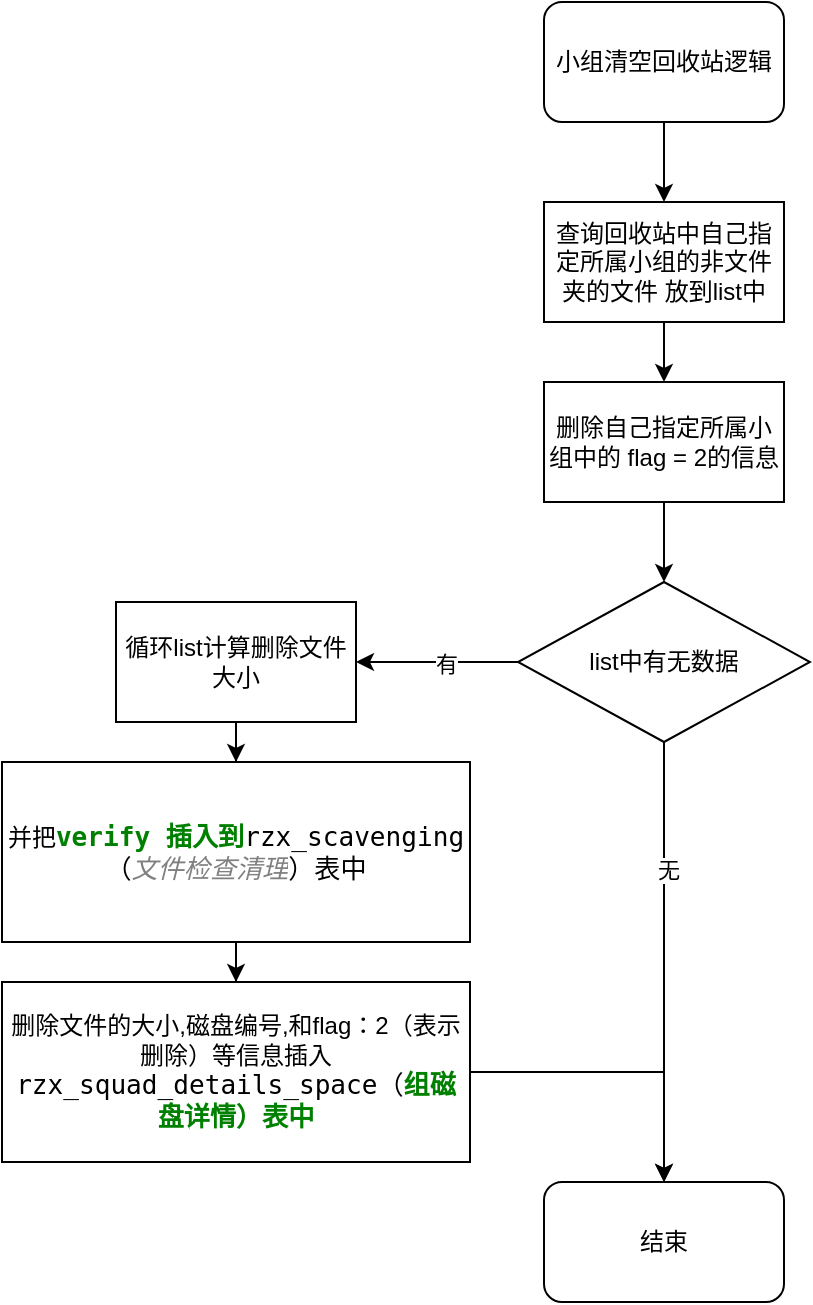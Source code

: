 <mxfile version="16.5.6" type="github">
  <diagram id="Hn0eFpKXFwliU4BVuuCb" name="Page-1">
    <mxGraphModel dx="613" dy="1097" grid="1" gridSize="10" guides="1" tooltips="1" connect="1" arrows="1" fold="1" page="1" pageScale="1" pageWidth="827" pageHeight="1169" math="0" shadow="0">
      <root>
        <mxCell id="0" />
        <mxCell id="1" parent="0" />
        <mxCell id="4ntTOsul2eVmQ6UXNJZA-1" value="结束" style="rounded=1;whiteSpace=wrap;html=1;" vertex="1" parent="1">
          <mxGeometry x="454" y="710" width="120" height="60" as="geometry" />
        </mxCell>
        <mxCell id="4ntTOsul2eVmQ6UXNJZA-6" value="" style="edgeStyle=orthogonalEdgeStyle;rounded=0;orthogonalLoop=1;jettySize=auto;html=1;" edge="1" parent="1" source="4ntTOsul2eVmQ6UXNJZA-2" target="4ntTOsul2eVmQ6UXNJZA-5">
          <mxGeometry relative="1" as="geometry" />
        </mxCell>
        <mxCell id="4ntTOsul2eVmQ6UXNJZA-2" value="小组清空回收站逻辑" style="rounded=1;whiteSpace=wrap;html=1;" vertex="1" parent="1">
          <mxGeometry x="454" y="120" width="120" height="60" as="geometry" />
        </mxCell>
        <mxCell id="4ntTOsul2eVmQ6UXNJZA-22" value="" style="edgeStyle=orthogonalEdgeStyle;rounded=0;orthogonalLoop=1;jettySize=auto;html=1;" edge="1" parent="1" source="4ntTOsul2eVmQ6UXNJZA-5" target="4ntTOsul2eVmQ6UXNJZA-11">
          <mxGeometry relative="1" as="geometry" />
        </mxCell>
        <mxCell id="4ntTOsul2eVmQ6UXNJZA-5" value="查询回收站中自己指定所属小组的非文件夹的文件 放到list中" style="rounded=0;whiteSpace=wrap;html=1;" vertex="1" parent="1">
          <mxGeometry x="454" y="220" width="120" height="60" as="geometry" />
        </mxCell>
        <mxCell id="4ntTOsul2eVmQ6UXNJZA-17" value="" style="edgeStyle=orthogonalEdgeStyle;rounded=0;orthogonalLoop=1;jettySize=auto;html=1;" edge="1" parent="1" source="4ntTOsul2eVmQ6UXNJZA-7" target="4ntTOsul2eVmQ6UXNJZA-16">
          <mxGeometry relative="1" as="geometry" />
        </mxCell>
        <mxCell id="4ntTOsul2eVmQ6UXNJZA-7" value="循环list计算删除文件大小" style="whiteSpace=wrap;html=1;rounded=0;" vertex="1" parent="1">
          <mxGeometry x="240" y="420" width="120" height="60" as="geometry" />
        </mxCell>
        <mxCell id="4ntTOsul2eVmQ6UXNJZA-26" value="" style="edgeStyle=orthogonalEdgeStyle;rounded=0;orthogonalLoop=1;jettySize=auto;html=1;" edge="1" parent="1" source="4ntTOsul2eVmQ6UXNJZA-11" target="4ntTOsul2eVmQ6UXNJZA-25">
          <mxGeometry relative="1" as="geometry" />
        </mxCell>
        <mxCell id="4ntTOsul2eVmQ6UXNJZA-11" value="&lt;span&gt;删除自己指定所属小组中的 flag = 2的信息&lt;/span&gt;" style="whiteSpace=wrap;html=1;rounded=0;" vertex="1" parent="1">
          <mxGeometry x="454" y="310" width="120" height="60" as="geometry" />
        </mxCell>
        <mxCell id="4ntTOsul2eVmQ6UXNJZA-19" value="" style="edgeStyle=orthogonalEdgeStyle;rounded=0;orthogonalLoop=1;jettySize=auto;html=1;" edge="1" parent="1" source="4ntTOsul2eVmQ6UXNJZA-16" target="4ntTOsul2eVmQ6UXNJZA-18">
          <mxGeometry relative="1" as="geometry" />
        </mxCell>
        <mxCell id="4ntTOsul2eVmQ6UXNJZA-16" value="并把&lt;span style=&quot;color: rgb(0 , 128 , 0) ; font-weight: bold ; background-color: rgb(255 , 255 , 255) ; font-family: &amp;#34;jetbrains mono&amp;#34; , monospace ; font-size: 9.8pt&quot;&gt;verify 插入到&lt;/span&gt;&lt;span style=&quot;background-color: rgb(255 , 255 , 255) ; font-family: &amp;#34;jetbrains mono&amp;#34; , monospace ; font-size: 9.8pt&quot;&gt;rzx_scavenging（&lt;/span&gt;&lt;span style=&quot;color: rgb(128 , 128 , 128) ; font-style: italic ; background-color: rgb(255 , 255 , 255) ; font-family: &amp;#34;jetbrains mono&amp;#34; , monospace ; font-size: 9.8pt&quot;&gt;文件检查清理&lt;/span&gt;&lt;span style=&quot;background-color: rgb(255 , 255 , 255) ; font-family: &amp;#34;jetbrains mono&amp;#34; , monospace ; font-size: 9.8pt&quot;&gt;）表中&lt;/span&gt;" style="whiteSpace=wrap;html=1;rounded=0;" vertex="1" parent="1">
          <mxGeometry x="183" y="500" width="234" height="90" as="geometry" />
        </mxCell>
        <mxCell id="4ntTOsul2eVmQ6UXNJZA-20" value="" style="edgeStyle=orthogonalEdgeStyle;rounded=0;orthogonalLoop=1;jettySize=auto;html=1;" edge="1" parent="1" source="4ntTOsul2eVmQ6UXNJZA-18" target="4ntTOsul2eVmQ6UXNJZA-1">
          <mxGeometry relative="1" as="geometry" />
        </mxCell>
        <mxCell id="4ntTOsul2eVmQ6UXNJZA-18" value="删除文件的大小,磁盘编号,和flag：2（表示删除）等信息插入&lt;span style=&quot;background-color: rgb(255 , 255 , 255) ; font-family: &amp;#34;jetbrains mono&amp;#34; , monospace ; font-size: 9.8pt&quot;&gt;rzx_squad_details_space（&lt;/span&gt;&lt;span style=&quot;background-color: rgb(255 , 255 , 255) ; color: rgb(0 , 128 , 0) ; font-family: &amp;#34;jetbrains mono&amp;#34; , monospace ; font-size: 9.8pt ; font-weight: bold&quot;&gt;组磁盘详情）表中&lt;/span&gt;" style="whiteSpace=wrap;html=1;rounded=0;" vertex="1" parent="1">
          <mxGeometry x="183" y="610" width="234" height="90" as="geometry" />
        </mxCell>
        <mxCell id="4ntTOsul2eVmQ6UXNJZA-27" value="" style="edgeStyle=orthogonalEdgeStyle;rounded=0;orthogonalLoop=1;jettySize=auto;html=1;" edge="1" parent="1" source="4ntTOsul2eVmQ6UXNJZA-25" target="4ntTOsul2eVmQ6UXNJZA-7">
          <mxGeometry relative="1" as="geometry" />
        </mxCell>
        <mxCell id="4ntTOsul2eVmQ6UXNJZA-28" value="有" style="edgeLabel;html=1;align=center;verticalAlign=middle;resizable=0;points=[];" vertex="1" connectable="0" parent="4ntTOsul2eVmQ6UXNJZA-27">
          <mxGeometry x="-0.111" y="1" relative="1" as="geometry">
            <mxPoint as="offset" />
          </mxGeometry>
        </mxCell>
        <mxCell id="4ntTOsul2eVmQ6UXNJZA-31" style="edgeStyle=orthogonalEdgeStyle;rounded=0;orthogonalLoop=1;jettySize=auto;html=1;" edge="1" parent="1" source="4ntTOsul2eVmQ6UXNJZA-25">
          <mxGeometry relative="1" as="geometry">
            <mxPoint x="514" y="710" as="targetPoint" />
          </mxGeometry>
        </mxCell>
        <mxCell id="4ntTOsul2eVmQ6UXNJZA-32" value="无" style="edgeLabel;html=1;align=center;verticalAlign=middle;resizable=0;points=[];" vertex="1" connectable="0" parent="4ntTOsul2eVmQ6UXNJZA-31">
          <mxGeometry x="-0.418" y="2" relative="1" as="geometry">
            <mxPoint as="offset" />
          </mxGeometry>
        </mxCell>
        <mxCell id="4ntTOsul2eVmQ6UXNJZA-25" value="list中有无数据" style="rhombus;whiteSpace=wrap;html=1;rounded=0;" vertex="1" parent="1">
          <mxGeometry x="441" y="410" width="146" height="80" as="geometry" />
        </mxCell>
      </root>
    </mxGraphModel>
  </diagram>
</mxfile>
